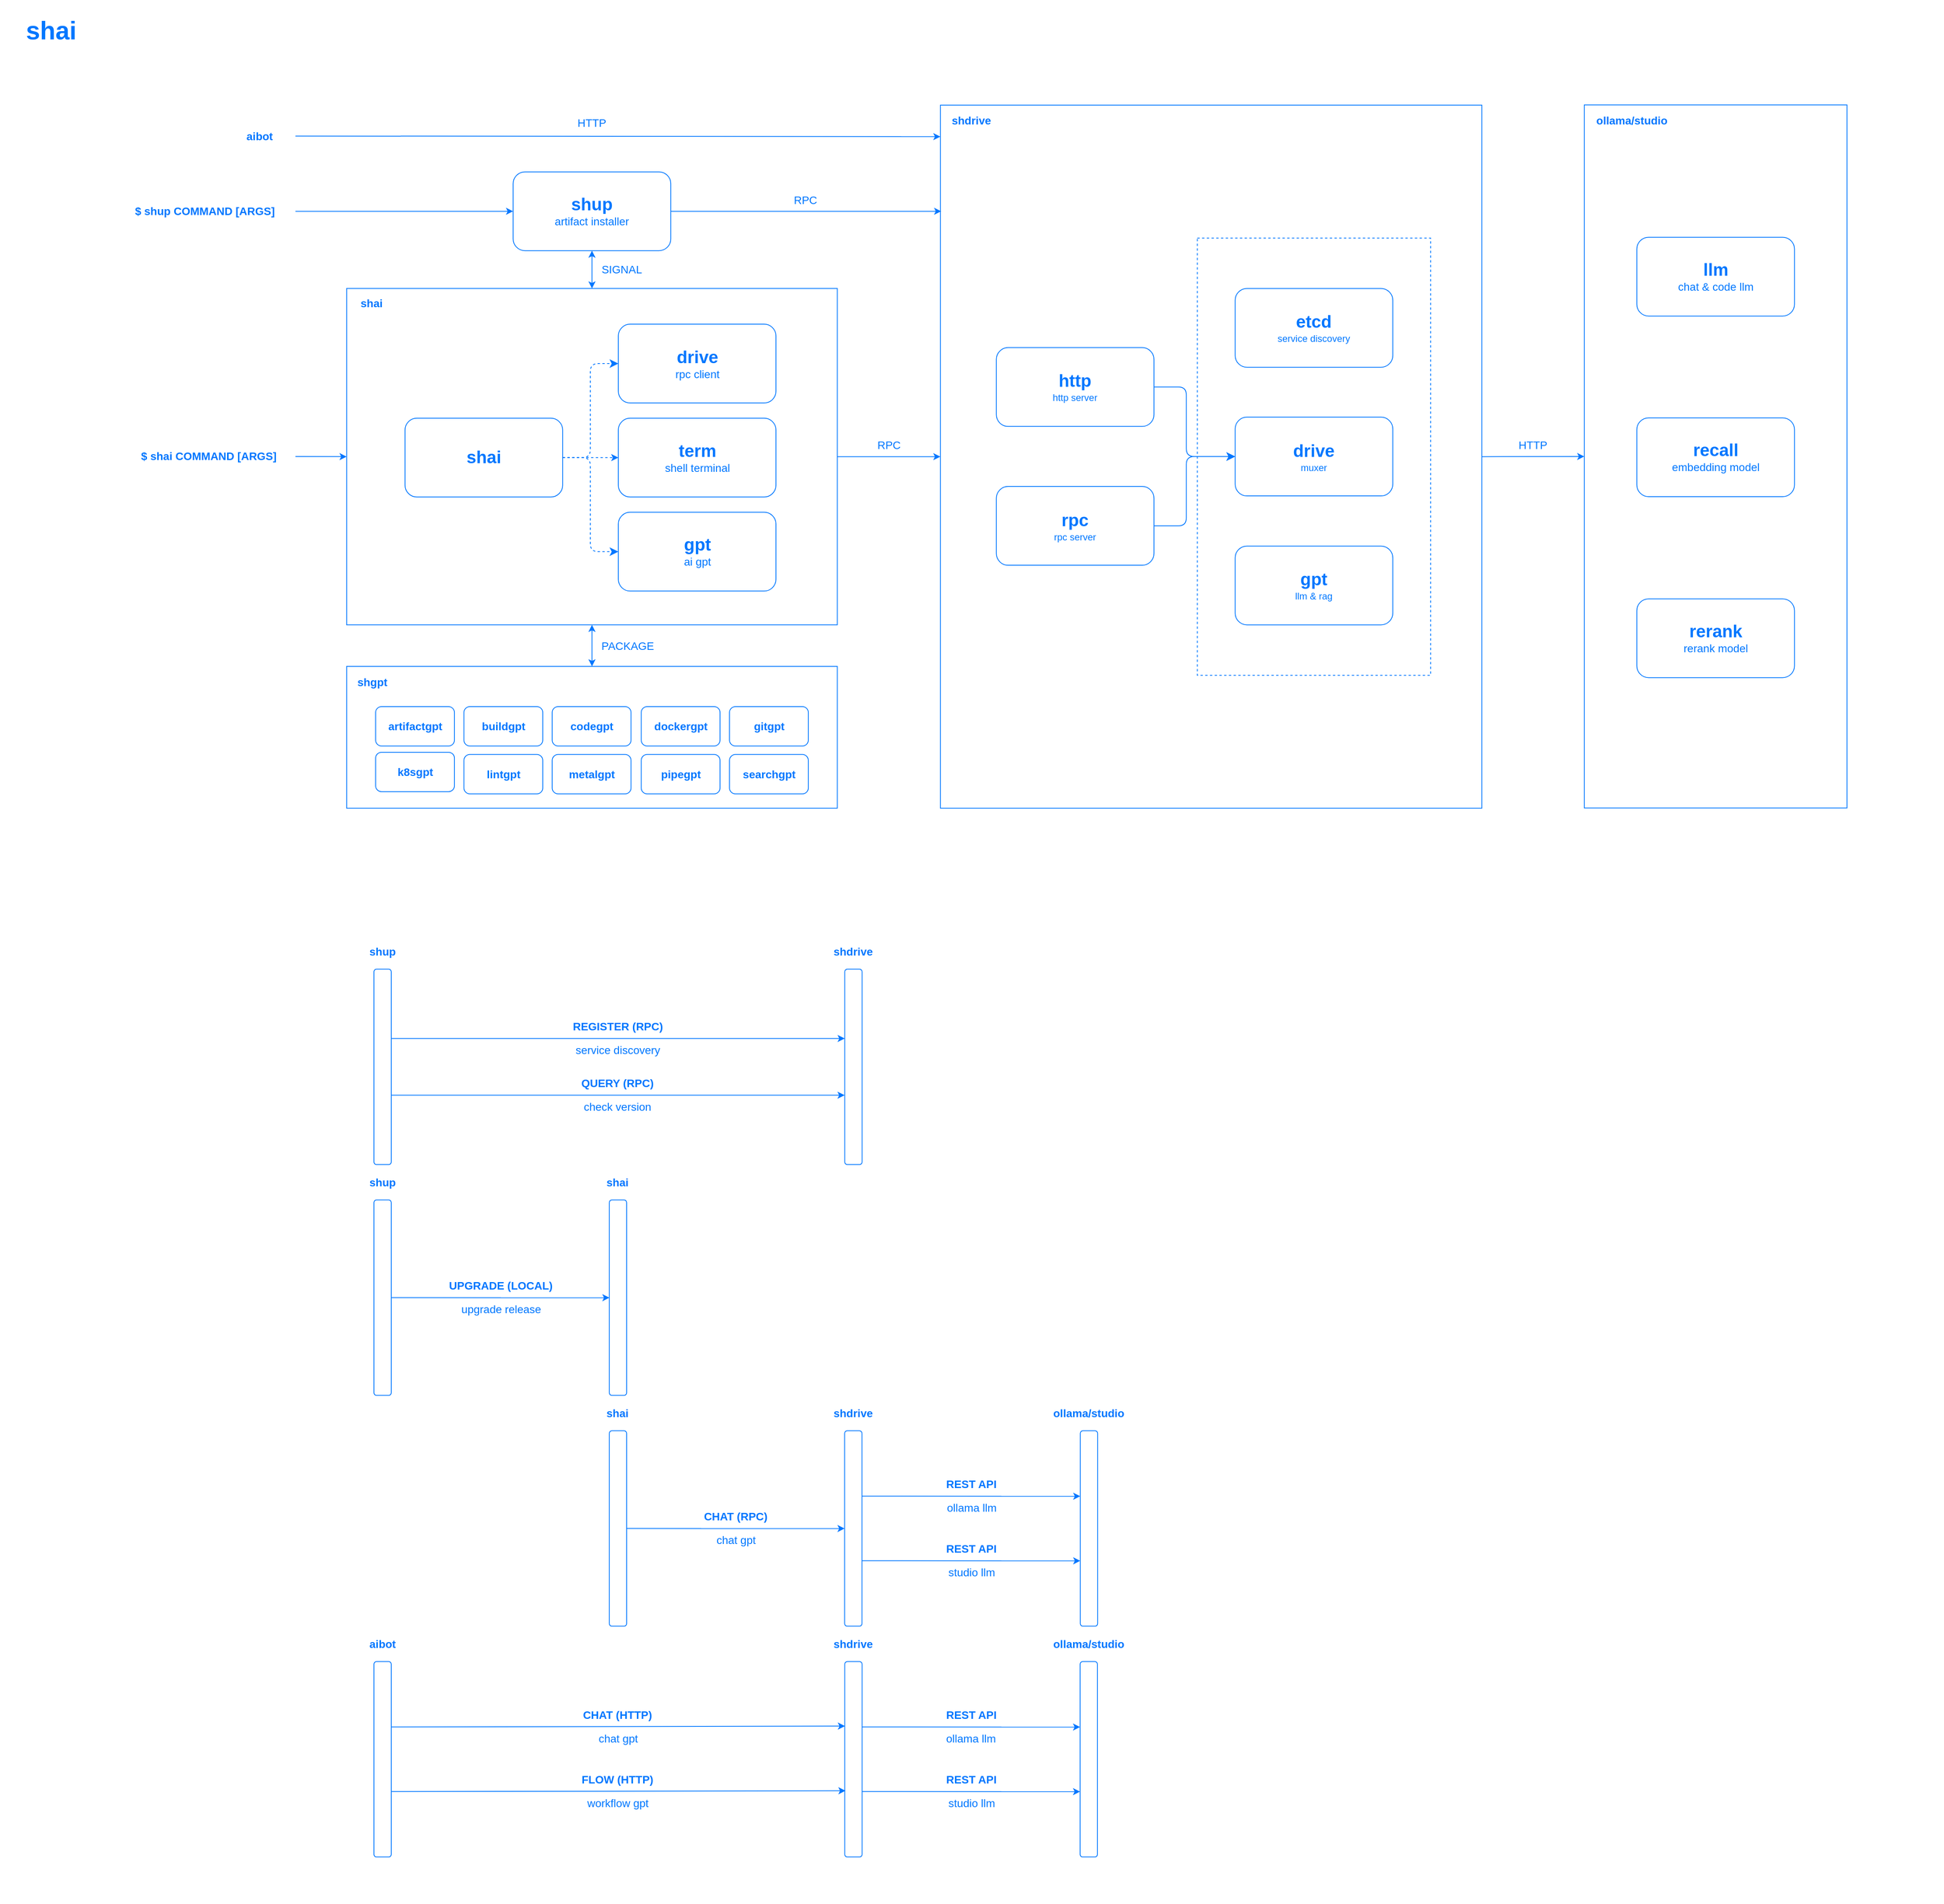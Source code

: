 <mxfile scale="2" border="0">
    <diagram id="lRwunp---gVruRk167lT" name="Page-1">
        <mxGraphModel dx="3552" dy="2602" grid="0" gridSize="10" guides="1" tooltips="1" connect="1" arrows="1" fold="1" page="1" pageScale="1" pageWidth="850" pageHeight="1100" math="0" shadow="0">
            <root>
                <mxCell id="0"/>
                <mxCell id="1" parent="0"/>
                <mxCell id="4" value="" style="rounded=0;whiteSpace=wrap;html=1;strokeColor=none;fillColor=#FFFFFF;" parent="1" vertex="1">
                    <mxGeometry x="-150.81" y="265.06" width="2465" height="2415.5" as="geometry"/>
                </mxCell>
                <mxCell id="15" value="&lt;font color=&quot;#0077ff&quot; style=&quot;&quot;&gt;&lt;br&gt;&lt;/font&gt;" style="rounded=0;whiteSpace=wrap;html=1;strokeColor=#0077FF;fillColor=none;shadow=0;" parent="1" vertex="1">
                    <mxGeometry x="1042.2" y="398.44" width="686.94" height="892.5" as="geometry"/>
                </mxCell>
                <mxCell id="82" value="" style="rounded=0;whiteSpace=wrap;html=1;fillColor=none;dashed=1;strokeColor=#0077FF;" parent="1" vertex="1">
                    <mxGeometry x="1368.14" y="567.19" width="296" height="555" as="geometry"/>
                </mxCell>
                <mxCell id="24" value="&lt;font color=&quot;#0077ff&quot; style=&quot;&quot;&gt;&lt;br&gt;&lt;/font&gt;" style="rounded=0;whiteSpace=wrap;html=1;strokeColor=#0077FF;fillColor=none;shadow=0;" parent="1" vertex="1">
                    <mxGeometry x="288.83" y="1110.94" width="622.5" height="180" as="geometry"/>
                </mxCell>
                <mxCell id="14" value="" style="rounded=0;whiteSpace=wrap;html=1;strokeColor=#0077FF;fontSize=14;fontColor=#0077FF;fillColor=none;" parent="1" vertex="1">
                    <mxGeometry x="288.83" y="631.19" width="622.5" height="427" as="geometry"/>
                </mxCell>
                <mxCell id="2" value="&lt;font color=&quot;#0077ff&quot; style=&quot;&quot;&gt;&lt;span style=&quot;font-weight: bold; font-size: 22px;&quot;&gt;shai&lt;/span&gt;&lt;br&gt;&lt;/font&gt;" style="rounded=1;whiteSpace=wrap;html=1;strokeColor=#0077FF;fillColor=none;shadow=0;" parent="1" vertex="1">
                    <mxGeometry x="362.9" y="795.93" width="200" height="100" as="geometry"/>
                </mxCell>
                <mxCell id="3" value="$&amp;nbsp;shai COMMAND [ARGS]" style="text;html=1;strokeColor=none;fillColor=none;align=center;verticalAlign=middle;whiteSpace=wrap;rounded=0;fontStyle=1;dashed=1;fontColor=#0077FF;fontSize=14;" parent="1" vertex="1">
                    <mxGeometry x="3.83" y="821.94" width="220" height="45" as="geometry"/>
                </mxCell>
                <mxCell id="5" value="$&amp;nbsp;shup COMMAND [ARGS]" style="text;html=1;strokeColor=none;fillColor=none;align=center;verticalAlign=middle;whiteSpace=wrap;rounded=0;fontStyle=1;dashed=1;fontColor=#0077FF;fontSize=14;" parent="1" vertex="1">
                    <mxGeometry x="-6.17" y="510.69" width="230" height="45" as="geometry"/>
                </mxCell>
                <mxCell id="6" value="" style="endArrow=classic;html=1;fontSize=14;fontColor=#0077FF;entryX=0;entryY=0.5;entryDx=0;entryDy=0;exitX=1;exitY=0.5;exitDx=0;exitDy=0;strokeColor=#0077FF;" parent="1" target="14" edge="1">
                    <mxGeometry width="50" height="50" relative="1" as="geometry">
                        <mxPoint x="223.83" y="844.44" as="sourcePoint"/>
                        <mxPoint x="673.83" y="763.44" as="targetPoint"/>
                    </mxGeometry>
                </mxCell>
                <mxCell id="7" value="&lt;font color=&quot;#0077ff&quot; style=&quot;&quot;&gt;&lt;span style=&quot;font-weight: bold; font-size: 22px;&quot;&gt;shup&lt;/span&gt;&lt;br&gt;&lt;font style=&quot;font-size: 14px;&quot;&gt;artifact installer&lt;/font&gt;&lt;br&gt;&lt;/font&gt;" style="rounded=1;whiteSpace=wrap;html=1;strokeColor=#0077FF;fillColor=none;shadow=0;" parent="1" vertex="1">
                    <mxGeometry x="500.08" y="483.19" width="200" height="100" as="geometry"/>
                </mxCell>
                <mxCell id="9" value="&lt;span style=&quot;border-color: var(--border-color); color: rgb(0, 119, 255); font-weight: bold; font-size: 22px;&quot;&gt;drive&lt;/span&gt;&lt;br style=&quot;border-color: var(--border-color); color: rgb(0, 119, 255);&quot;&gt;&lt;font color=&quot;#0077ff&quot; style=&quot;&quot;&gt;&lt;span style=&quot;font-size: 14px;&quot;&gt;rpc client&lt;/span&gt;&lt;br&gt;&lt;/font&gt;" style="rounded=1;whiteSpace=wrap;html=1;strokeColor=#0077FF;fillColor=none;shadow=0;" parent="1" vertex="1">
                    <mxGeometry x="633.53" y="676.56" width="200" height="100" as="geometry"/>
                </mxCell>
                <mxCell id="12" value="" style="endArrow=classic;html=1;fontSize=14;fontColor=#0077FF;entryX=0;entryY=0.5;entryDx=0;entryDy=0;exitX=1;exitY=0.5;exitDx=0;exitDy=0;strokeColor=#0077FF;" parent="1" target="7" edge="1">
                    <mxGeometry width="50" height="50" relative="1" as="geometry">
                        <mxPoint x="223.83" y="533.19" as="sourcePoint"/>
                        <mxPoint x="333.83" y="360.69" as="targetPoint"/>
                    </mxGeometry>
                </mxCell>
                <mxCell id="23" value="" style="endArrow=classic;html=1;fontSize=14;fontColor=#0077FF;exitX=1;exitY=0.5;exitDx=0;exitDy=0;strokeColor=#0077FF;entryX=0;entryY=0.5;entryDx=0;entryDy=0;" parent="1" source="15" target="65" edge="1">
                    <mxGeometry width="50" height="50" relative="1" as="geometry">
                        <mxPoint x="1296.58" y="884.44" as="sourcePoint"/>
                        <mxPoint x="1401.33" y="878.44" as="targetPoint"/>
                    </mxGeometry>
                </mxCell>
                <mxCell id="25" value="&lt;font color=&quot;#0077ff&quot; style=&quot;&quot;&gt;&lt;b style=&quot;&quot;&gt;&lt;font style=&quot;font-size: 14px;&quot;&gt;artifactgpt&lt;/font&gt;&lt;/b&gt;&lt;br&gt;&lt;/font&gt;" style="rounded=1;whiteSpace=wrap;html=1;strokeColor=#0077FF;fillColor=none;shadow=0;" parent="1" vertex="1">
                    <mxGeometry x="325.58" y="1162" width="100" height="50" as="geometry"/>
                </mxCell>
                <mxCell id="26" value="&lt;font color=&quot;#0077ff&quot; style=&quot;&quot;&gt;&lt;b style=&quot;&quot;&gt;&lt;font style=&quot;font-size: 14px;&quot;&gt;buildgpt&lt;/font&gt;&lt;/b&gt;&lt;br&gt;&lt;/font&gt;" style="rounded=1;whiteSpace=wrap;html=1;strokeColor=#0077FF;fillColor=none;shadow=0;" parent="1" vertex="1">
                    <mxGeometry x="437.64" y="1162" width="100" height="50" as="geometry"/>
                </mxCell>
                <mxCell id="27" value="&lt;font color=&quot;#0077ff&quot; style=&quot;&quot;&gt;&lt;b style=&quot;&quot;&gt;&lt;font style=&quot;font-size: 14px;&quot;&gt;codegpt&lt;/font&gt;&lt;/b&gt;&lt;br&gt;&lt;/font&gt;" style="rounded=1;whiteSpace=wrap;html=1;strokeColor=#0077FF;fillColor=none;shadow=0;" parent="1" vertex="1">
                    <mxGeometry x="549.63" y="1162" width="100" height="50" as="geometry"/>
                </mxCell>
                <mxCell id="28" value="&lt;font color=&quot;#0077ff&quot; style=&quot;&quot;&gt;&lt;b style=&quot;&quot;&gt;&lt;font style=&quot;font-size: 14px;&quot;&gt;k8sgpt&lt;/font&gt;&lt;/b&gt;&lt;br&gt;&lt;/font&gt;" style="rounded=1;whiteSpace=wrap;html=1;strokeColor=#0077FF;fillColor=none;shadow=0;" parent="1" vertex="1">
                    <mxGeometry x="325.58" y="1219.94" width="100" height="50" as="geometry"/>
                </mxCell>
                <mxCell id="29" value="&lt;font color=&quot;#0077ff&quot; style=&quot;&quot;&gt;&lt;b style=&quot;&quot;&gt;&lt;font style=&quot;font-size: 14px;&quot;&gt;metalgpt&lt;/font&gt;&lt;/b&gt;&lt;br&gt;&lt;/font&gt;" style="rounded=1;whiteSpace=wrap;html=1;strokeColor=#0077FF;fillColor=none;shadow=0;" parent="1" vertex="1">
                    <mxGeometry x="549.63" y="1222.78" width="100" height="50" as="geometry"/>
                </mxCell>
                <mxCell id="30" value="&lt;font color=&quot;#0077ff&quot; style=&quot;&quot;&gt;&lt;b style=&quot;&quot;&gt;&lt;font style=&quot;font-size: 14px;&quot;&gt;pipegpt&lt;/font&gt;&lt;/b&gt;&lt;br&gt;&lt;/font&gt;" style="rounded=1;whiteSpace=wrap;html=1;strokeColor=#0077FF;fillColor=none;shadow=0;" parent="1" vertex="1">
                    <mxGeometry x="662.58" y="1222.78" width="100" height="50" as="geometry"/>
                </mxCell>
                <mxCell id="33" value="shgpt" style="text;strokeColor=none;fillColor=none;html=1;fontSize=14;fontStyle=1;verticalAlign=middle;align=center;rounded=0;shadow=0;fontColor=#0077FF;" parent="1" vertex="1">
                    <mxGeometry x="288.83" y="1110.94" width="65" height="40" as="geometry"/>
                </mxCell>
                <mxCell id="34" value="shai" style="text;strokeColor=none;fillColor=none;html=1;fontSize=14;fontStyle=1;verticalAlign=middle;align=center;rounded=0;shadow=0;fontColor=#0077FF;" parent="1" vertex="1">
                    <mxGeometry x="288.83" y="629.94" width="62.5" height="40" as="geometry"/>
                </mxCell>
                <mxCell id="35" value="shdrive" style="text;strokeColor=none;fillColor=none;html=1;fontSize=14;fontStyle=1;verticalAlign=middle;align=center;rounded=0;shadow=0;fontColor=#0077FF;" parent="1" vertex="1">
                    <mxGeometry x="1042.2" y="398.44" width="77.5" height="40" as="geometry"/>
                </mxCell>
                <mxCell id="37" value="&lt;font color=&quot;#0077ff&quot; style=&quot;&quot;&gt;&lt;span style=&quot;font-weight: bold; font-size: 22px;&quot;&gt;gpt&lt;/span&gt;&lt;br&gt;&lt;font style=&quot;font-size: 14px;&quot;&gt;ai gpt&lt;/font&gt;&lt;br&gt;&lt;/font&gt;" style="rounded=1;whiteSpace=wrap;html=1;strokeColor=#0077FF;fillColor=none;shadow=0;" parent="1" vertex="1">
                    <mxGeometry x="633.53" y="915.31" width="200" height="100" as="geometry"/>
                </mxCell>
                <mxCell id="38" value="" style="edgeStyle=elbowEdgeStyle;elbow=horizontal;endArrow=classic;html=1;rounded=1;endSize=8;startSize=8;dashed=1;strokeColor=#0077FF;exitX=1;exitY=0.5;exitDx=0;exitDy=0;entryX=0;entryY=0.5;entryDx=0;entryDy=0;" parent="1" source="2" target="9" edge="1">
                    <mxGeometry width="50" height="50" relative="1" as="geometry">
                        <mxPoint x="924.15" y="1020.93" as="sourcePoint"/>
                        <mxPoint x="974.15" y="970.93" as="targetPoint"/>
                    </mxGeometry>
                </mxCell>
                <mxCell id="39" value="" style="edgeStyle=elbowEdgeStyle;elbow=horizontal;endArrow=classic;html=1;rounded=1;endSize=8;startSize=8;dashed=1;strokeColor=#0077FF;exitX=1;exitY=0.5;exitDx=0;exitDy=0;entryX=0;entryY=0.5;entryDx=0;entryDy=0;" parent="1" source="2" target="37" edge="1">
                    <mxGeometry width="50" height="50" relative="1" as="geometry">
                        <mxPoint x="572.9" y="844.68" as="sourcePoint"/>
                        <mxPoint x="632.9" y="769.68" as="targetPoint"/>
                    </mxGeometry>
                </mxCell>
                <mxCell id="41" value="" style="endArrow=classic;startArrow=classic;html=1;rounded=1;strokeColor=#0077FF;entryX=0.5;entryY=0;entryDx=0;entryDy=0;exitX=0.5;exitY=1;exitDx=0;exitDy=0;" parent="1" source="7" target="14" edge="1">
                    <mxGeometry width="50" height="50" relative="1" as="geometry">
                        <mxPoint x="801.33" y="940.94" as="sourcePoint"/>
                        <mxPoint x="851.33" y="890.94" as="targetPoint"/>
                    </mxGeometry>
                </mxCell>
                <mxCell id="42" value="" style="endArrow=classic;startArrow=classic;html=1;rounded=1;strokeColor=#0077FF;entryX=0.5;entryY=0;entryDx=0;entryDy=0;exitX=0.5;exitY=1;exitDx=0;exitDy=0;" parent="1" source="14" target="24" edge="1">
                    <mxGeometry width="50" height="50" relative="1" as="geometry">
                        <mxPoint x="610.08" y="585.94" as="sourcePoint"/>
                        <mxPoint x="610.08" y="665.94" as="targetPoint"/>
                    </mxGeometry>
                </mxCell>
                <mxCell id="43" value="shai" style="text;html=1;strokeColor=none;fillColor=none;align=center;verticalAlign=middle;whiteSpace=wrap;rounded=0;fontSize=32;fontStyle=1;fontColor=#0077FF;" parent="1" vertex="1">
                    <mxGeometry x="-150.81" y="265.06" width="130" height="77.5" as="geometry"/>
                </mxCell>
                <mxCell id="44" value="&lt;span style=&quot;border-color: var(--border-color); color: rgb(0, 119, 255); font-weight: bold; font-size: 22px;&quot;&gt;term&lt;/span&gt;&lt;br style=&quot;border-color: var(--border-color); color: rgb(0, 119, 255);&quot;&gt;&lt;font style=&quot;border-color: var(--border-color); color: rgb(0, 119, 255); font-size: 14px;&quot;&gt;shell terminal&lt;/font&gt;&lt;font color=&quot;#0077ff&quot; style=&quot;&quot;&gt;&lt;br&gt;&lt;/font&gt;" style="rounded=1;whiteSpace=wrap;html=1;strokeColor=#0077FF;fillColor=none;shadow=0;" parent="1" vertex="1">
                    <mxGeometry x="633.53" y="795.93" width="200" height="100" as="geometry"/>
                </mxCell>
                <mxCell id="45" value="" style="endArrow=classic;html=1;fontSize=14;fontColor=#0077FF;entryX=0;entryY=0.5;entryDx=0;entryDy=0;exitX=1;exitY=0.5;exitDx=0;exitDy=0;strokeColor=#0077FF;dashed=1;" parent="1" source="2" target="44" edge="1">
                    <mxGeometry width="50" height="50" relative="1" as="geometry">
                        <mxPoint x="226.65" y="855.93" as="sourcePoint"/>
                        <mxPoint x="291.65" y="855.93" as="targetPoint"/>
                    </mxGeometry>
                </mxCell>
                <mxCell id="46" value="&lt;span style=&quot;color: rgb(0, 119, 255); font-size: 14px;&quot;&gt;SIGNAL&lt;/span&gt;" style="text;html=1;strokeColor=none;fillColor=none;align=center;verticalAlign=middle;whiteSpace=wrap;rounded=0;" parent="1" vertex="1">
                    <mxGeometry x="600.58" y="592.19" width="74" height="30" as="geometry"/>
                </mxCell>
                <mxCell id="49" value="&lt;span style=&quot;color: rgb(0, 119, 255); font-size: 14px;&quot;&gt;PACKAGE&lt;/span&gt;" style="text;html=1;strokeColor=none;fillColor=none;align=center;verticalAlign=middle;whiteSpace=wrap;rounded=0;" parent="1" vertex="1">
                    <mxGeometry x="600.58" y="1069.94" width="89" height="30" as="geometry"/>
                </mxCell>
                <mxCell id="50" value="&lt;span style=&quot;color: rgb(0, 119, 255); font-size: 14px;&quot;&gt;HTTP&lt;/span&gt;" style="text;html=1;strokeColor=none;fillColor=none;align=center;verticalAlign=middle;whiteSpace=wrap;rounded=0;" parent="1" vertex="1">
                    <mxGeometry x="1756.61" y="815.19" width="74" height="30" as="geometry"/>
                </mxCell>
                <mxCell id="48" value="&lt;span style=&quot;color: rgb(0, 119, 255); font-size: 14px;&quot;&gt;RPC&lt;/span&gt;" style="text;html=1;strokeColor=none;fillColor=none;align=center;verticalAlign=middle;whiteSpace=wrap;rounded=0;" parent="1" vertex="1">
                    <mxGeometry x="940.2" y="815.19" width="74" height="30" as="geometry"/>
                </mxCell>
                <mxCell id="62" value="&lt;span style=&quot;border-color: var(--border-color); color: rgb(0, 119, 255); font-weight: bold; font-size: 22px;&quot;&gt;etcd&lt;br&gt;&lt;/span&gt;&lt;font color=&quot;#0077ff&quot; style=&quot;&quot;&gt;service discovery&lt;br&gt;&lt;/font&gt;" style="rounded=1;whiteSpace=wrap;html=1;strokeColor=#0077FF;fillColor=none;shadow=0;" parent="1" vertex="1">
                    <mxGeometry x="1416.14" y="631.19" width="200" height="100" as="geometry"/>
                </mxCell>
                <mxCell id="63" value="&lt;span style=&quot;border-color: var(--border-color); color: rgb(0, 119, 255); font-weight: bold; font-size: 22px;&quot;&gt;gpt&lt;br&gt;&lt;/span&gt;&lt;font color=&quot;#0077ff&quot; style=&quot;&quot;&gt;llm &amp;amp; rag&lt;br&gt;&lt;/font&gt;" style="rounded=1;whiteSpace=wrap;html=1;strokeColor=#0077FF;fillColor=none;shadow=0;" parent="1" vertex="1">
                    <mxGeometry x="1416.14" y="958.19" width="200" height="100" as="geometry"/>
                </mxCell>
                <mxCell id="64" value="&lt;span style=&quot;border-color: var(--border-color); color: rgb(0, 119, 255); font-weight: bold; font-size: 22px;&quot;&gt;drive&lt;br&gt;&lt;/span&gt;&lt;font color=&quot;#0077ff&quot; style=&quot;&quot;&gt;muxer&lt;br&gt;&lt;/font&gt;" style="rounded=1;whiteSpace=wrap;html=1;strokeColor=#0077FF;fillColor=none;shadow=0;" parent="1" vertex="1">
                    <mxGeometry x="1416.14" y="794.56" width="200" height="100" as="geometry"/>
                </mxCell>
                <mxCell id="65" value="&lt;font color=&quot;#0077ff&quot; style=&quot;&quot;&gt;&lt;br&gt;&lt;/font&gt;" style="rounded=0;whiteSpace=wrap;html=1;strokeColor=#0077FF;fillColor=none;shadow=0;" parent="1" vertex="1">
                    <mxGeometry x="1859.14" y="398.19" width="333.25" height="892.5" as="geometry"/>
                </mxCell>
                <mxCell id="66" value="ollama/studio" style="text;strokeColor=none;fillColor=none;html=1;fontSize=14;fontStyle=1;verticalAlign=middle;align=center;rounded=0;shadow=0;fontColor=#0077FF;" parent="1" vertex="1">
                    <mxGeometry x="1859.14" y="398.19" width="118.86" height="40" as="geometry"/>
                </mxCell>
                <mxCell id="67" value="&lt;span style=&quot;border-color: var(--border-color); color: rgb(0, 119, 255); font-weight: bold; font-size: 22px;&quot;&gt;llm&lt;/span&gt;&lt;br style=&quot;border-color: var(--border-color); color: rgb(0, 119, 255);&quot;&gt;&lt;font style=&quot;border-color: var(--border-color); color: rgb(0, 119, 255); font-size: 14px;&quot;&gt;chat &amp;amp; code llm&lt;/font&gt;&lt;font color=&quot;#0077ff&quot; style=&quot;&quot;&gt;&lt;br&gt;&lt;/font&gt;" style="rounded=1;whiteSpace=wrap;html=1;strokeColor=#0077FF;fillColor=none;shadow=0;" parent="1" vertex="1">
                    <mxGeometry x="1925.77" y="566.19" width="200" height="100" as="geometry"/>
                </mxCell>
                <mxCell id="68" value="&lt;span style=&quot;border-color: var(--border-color); color: rgb(0, 119, 255); font-weight: bold; font-size: 22px;&quot;&gt;recall&lt;/span&gt;&lt;br style=&quot;border-color: var(--border-color); color: rgb(0, 119, 255);&quot;&gt;&lt;font style=&quot;border-color: var(--border-color); color: rgb(0, 119, 255); font-size: 14px;&quot;&gt;embedding model&lt;/font&gt;&lt;font color=&quot;#0077ff&quot; style=&quot;&quot;&gt;&lt;br&gt;&lt;/font&gt;" style="rounded=1;whiteSpace=wrap;html=1;strokeColor=#0077FF;fillColor=none;shadow=0;" parent="1" vertex="1">
                    <mxGeometry x="1925.77" y="795.44" width="200" height="100" as="geometry"/>
                </mxCell>
                <mxCell id="69" value="&lt;span style=&quot;border-color: var(--border-color); color: rgb(0, 119, 255); font-weight: bold; font-size: 22px;&quot;&gt;rerank&lt;/span&gt;&lt;br style=&quot;border-color: var(--border-color); color: rgb(0, 119, 255);&quot;&gt;&lt;font style=&quot;border-color: var(--border-color); color: rgb(0, 119, 255); font-size: 14px;&quot;&gt;rerank model&lt;/font&gt;&lt;font color=&quot;#0077ff&quot; style=&quot;&quot;&gt;&lt;br&gt;&lt;/font&gt;" style="rounded=1;whiteSpace=wrap;html=1;strokeColor=#0077FF;fillColor=none;shadow=0;" parent="1" vertex="1">
                    <mxGeometry x="1925.77" y="1025.19" width="200" height="100" as="geometry"/>
                </mxCell>
                <mxCell id="70" value="" style="endArrow=classic;html=1;fontSize=14;fontColor=#0077FF;exitX=1;exitY=0.5;exitDx=0;exitDy=0;strokeColor=#0077FF;" parent="1" source="7" edge="1">
                    <mxGeometry width="50" height="50" relative="1" as="geometry">
                        <mxPoint x="700.08" y="495.44" as="sourcePoint"/>
                        <mxPoint x="1043.2" y="533.19" as="targetPoint"/>
                    </mxGeometry>
                </mxCell>
                <mxCell id="71" value="" style="endArrow=classic;html=1;fontSize=14;fontColor=#0077FF;strokeColor=#0077FF;exitX=1;exitY=0.5;exitDx=0;exitDy=0;entryX=0;entryY=0.5;entryDx=0;entryDy=0;" parent="1" source="14" target="15" edge="1">
                    <mxGeometry width="50" height="50" relative="1" as="geometry">
                        <mxPoint x="911.2" y="882.19" as="sourcePoint"/>
                        <mxPoint x="1096.33" y="882.2" as="targetPoint"/>
                    </mxGeometry>
                </mxCell>
                <mxCell id="72" value="&lt;span style=&quot;color: rgb(0, 119, 255); font-size: 14px;&quot;&gt;RPC&lt;/span&gt;" style="text;html=1;strokeColor=none;fillColor=none;align=center;verticalAlign=middle;whiteSpace=wrap;rounded=0;" parent="1" vertex="1">
                    <mxGeometry x="833.53" y="504.19" width="74" height="30" as="geometry"/>
                </mxCell>
                <mxCell id="73" value="" style="endArrow=classic;html=1;fontSize=14;fontColor=#0077FF;entryX=0;entryY=1;entryDx=0;entryDy=0;exitX=1;exitY=0.5;exitDx=0;exitDy=0;strokeColor=#0077FF;" parent="1" source="74" target="35" edge="1">
                    <mxGeometry width="50" height="50" relative="1" as="geometry">
                        <mxPoint x="449.2" y="437.53" as="sourcePoint"/>
                        <mxPoint x="725.45" y="437.53" as="targetPoint"/>
                    </mxGeometry>
                </mxCell>
                <mxCell id="74" value="aibot" style="text;html=1;strokeColor=none;fillColor=none;align=center;verticalAlign=middle;whiteSpace=wrap;rounded=0;fontStyle=1;dashed=1;fontColor=#0077FF;fontSize=14;" parent="1" vertex="1">
                    <mxGeometry x="132.61" y="415.19" width="91.22" height="45" as="geometry"/>
                </mxCell>
                <mxCell id="75" value="&lt;span style=&quot;color: rgb(0, 119, 255); font-size: 14px;&quot;&gt;HTTP&lt;/span&gt;" style="text;html=1;strokeColor=none;fillColor=none;align=center;verticalAlign=middle;whiteSpace=wrap;rounded=0;" parent="1" vertex="1">
                    <mxGeometry x="563.08" y="406.31" width="74" height="30" as="geometry"/>
                </mxCell>
                <mxCell id="80" value="&lt;font color=&quot;#0077ff&quot; style=&quot;&quot;&gt;&lt;span style=&quot;font-size: 22px;&quot;&gt;&lt;b&gt;http&lt;br&gt;&lt;/b&gt;&lt;/span&gt;http server&lt;br&gt;&lt;/font&gt;" style="rounded=1;whiteSpace=wrap;html=1;strokeColor=#0077FF;fillColor=none;shadow=0;" parent="1" vertex="1">
                    <mxGeometry x="1113.14" y="706.31" width="200" height="100" as="geometry"/>
                </mxCell>
                <mxCell id="81" value="&lt;font color=&quot;#0077ff&quot; style=&quot;&quot;&gt;&lt;span style=&quot;font-size: 22px;&quot;&gt;&lt;b&gt;rpc&lt;br&gt;&lt;/b&gt;&lt;/span&gt;rpc server&lt;br&gt;&lt;/font&gt;" style="rounded=1;whiteSpace=wrap;html=1;strokeColor=#0077FF;fillColor=none;shadow=0;" parent="1" vertex="1">
                    <mxGeometry x="1113.14" y="882.56" width="200" height="100" as="geometry"/>
                </mxCell>
                <mxCell id="84" value="" style="edgeStyle=elbowEdgeStyle;elbow=horizontal;endArrow=classic;html=1;rounded=1;endSize=8;startSize=8;exitX=1;exitY=0.5;exitDx=0;exitDy=0;entryX=0;entryY=0.5;entryDx=0;entryDy=0;strokeColor=#0077FF;" parent="1" source="80" target="64" edge="1">
                    <mxGeometry width="50" height="50" relative="1" as="geometry">
                        <mxPoint x="1339.14" y="941.31" as="sourcePoint"/>
                        <mxPoint x="1389.14" y="891.31" as="targetPoint"/>
                        <Array as="points">
                            <mxPoint x="1354.14" y="801.31"/>
                        </Array>
                    </mxGeometry>
                </mxCell>
                <mxCell id="85" value="" style="edgeStyle=elbowEdgeStyle;elbow=horizontal;endArrow=classic;html=1;rounded=1;endSize=8;startSize=8;exitX=1;exitY=0.5;exitDx=0;exitDy=0;entryX=0;entryY=0.5;entryDx=0;entryDy=0;strokeColor=#0077FF;" parent="1" source="81" target="64" edge="1">
                    <mxGeometry width="50" height="50" relative="1" as="geometry">
                        <mxPoint x="1323.14" y="766.31" as="sourcePoint"/>
                        <mxPoint x="1426.14" y="854.56" as="targetPoint"/>
                        <Array as="points">
                            <mxPoint x="1354.14" y="887.31"/>
                        </Array>
                    </mxGeometry>
                </mxCell>
                <mxCell id="86" value="&lt;font color=&quot;#0077ff&quot; style=&quot;&quot;&gt;&lt;b style=&quot;&quot;&gt;&lt;font style=&quot;font-size: 14px;&quot;&gt;dockergpt&lt;/font&gt;&lt;/b&gt;&lt;br&gt;&lt;/font&gt;" style="rounded=1;whiteSpace=wrap;html=1;strokeColor=#0077FF;fillColor=none;shadow=0;" parent="1" vertex="1">
                    <mxGeometry x="662.58" y="1162" width="100" height="50" as="geometry"/>
                </mxCell>
                <mxCell id="87" value="&lt;font color=&quot;#0077ff&quot; style=&quot;&quot;&gt;&lt;b style=&quot;&quot;&gt;&lt;font style=&quot;font-size: 14px;&quot;&gt;lintgpt&lt;/font&gt;&lt;/b&gt;&lt;br&gt;&lt;/font&gt;" style="rounded=1;whiteSpace=wrap;html=1;strokeColor=#0077FF;fillColor=none;shadow=0;" parent="1" vertex="1">
                    <mxGeometry x="437.64" y="1222.78" width="100" height="50" as="geometry"/>
                </mxCell>
                <mxCell id="88" value="&lt;font color=&quot;#0077ff&quot; style=&quot;&quot;&gt;&lt;br&gt;&lt;/font&gt;" style="rounded=1;whiteSpace=wrap;html=1;strokeColor=#0077FF;fillColor=none;shadow=0;" parent="1" vertex="1">
                    <mxGeometry x="323.44" y="1788.31" width="22" height="248" as="geometry"/>
                </mxCell>
                <mxCell id="89" value="&lt;font color=&quot;#0077ff&quot; style=&quot;&quot;&gt;&lt;br&gt;&lt;/font&gt;" style="rounded=1;whiteSpace=wrap;html=1;strokeColor=#0077FF;fillColor=none;shadow=0;" parent="1" vertex="1">
                    <mxGeometry x="622.05" y="1788.31" width="22" height="248" as="geometry"/>
                </mxCell>
                <mxCell id="90" value="" style="endArrow=classic;html=1;fontSize=14;fontColor=#0077FF;exitX=1;exitY=0.5;exitDx=0;exitDy=0;strokeColor=#0077FF;entryX=0;entryY=0.5;entryDx=0;entryDy=0;" parent="1" edge="1">
                    <mxGeometry width="50" height="50" relative="1" as="geometry">
                        <mxPoint x="345.2" y="1583.31" as="sourcePoint"/>
                        <mxPoint x="920.81" y="1583.31" as="targetPoint"/>
                    </mxGeometry>
                </mxCell>
                <mxCell id="91" value="&lt;span style=&quot;color: rgb(0, 119, 255); font-size: 14px;&quot;&gt;REGISTER (RPC)&lt;/span&gt;" style="text;html=1;strokeColor=none;fillColor=none;align=center;verticalAlign=middle;whiteSpace=wrap;rounded=0;fontStyle=1" parent="1" vertex="1">
                    <mxGeometry x="568.05" y="1553.31" width="130.01" height="30" as="geometry"/>
                </mxCell>
                <mxCell id="92" value="&lt;font color=&quot;#0077ff&quot;&gt;&lt;span style=&quot;font-size: 14px;&quot;&gt;service discovery&lt;/span&gt;&lt;/font&gt;" style="text;html=1;strokeColor=none;fillColor=none;align=center;verticalAlign=middle;whiteSpace=wrap;rounded=0;" parent="1" vertex="1">
                    <mxGeometry x="574.11" y="1583.31" width="117.89" height="30" as="geometry"/>
                </mxCell>
                <mxCell id="93" value="" style="endArrow=classic;html=1;fontSize=14;fontColor=#0077FF;exitX=1;exitY=0.5;exitDx=0;exitDy=0;strokeColor=#0077FF;entryX=0.011;entryY=0.121;entryDx=0;entryDy=0;entryPerimeter=0;" parent="1" edge="1">
                    <mxGeometry width="50" height="50" relative="1" as="geometry">
                        <mxPoint x="345.44" y="1912.31" as="sourcePoint"/>
                        <mxPoint x="622.292" y="1912.318" as="targetPoint"/>
                    </mxGeometry>
                </mxCell>
                <mxCell id="94" value="&lt;span style=&quot;color: rgb(0, 119, 255); font-size: 14px;&quot;&gt;UPGRADE (LOCAL)&lt;/span&gt;" style="text;html=1;strokeColor=none;fillColor=none;align=center;verticalAlign=middle;whiteSpace=wrap;rounded=0;fontStyle=1" parent="1" vertex="1">
                    <mxGeometry x="415.63" y="1882.31" width="137.37" height="30" as="geometry"/>
                </mxCell>
                <mxCell id="95" value="&lt;span style=&quot;color: rgb(0, 119, 255); font-size: 14px;&quot;&gt;upgrade release&lt;/span&gt;" style="text;html=1;strokeColor=none;fillColor=none;align=center;verticalAlign=middle;whiteSpace=wrap;rounded=0;" parent="1" vertex="1">
                    <mxGeometry x="431.56" y="1912.31" width="105.5" height="30" as="geometry"/>
                </mxCell>
                <mxCell id="96" value="&lt;font color=&quot;#0077ff&quot; style=&quot;&quot;&gt;&lt;br&gt;&lt;/font&gt;" style="rounded=1;whiteSpace=wrap;html=1;strokeColor=#0077FF;fillColor=none;shadow=0;" parent="1" vertex="1">
                    <mxGeometry x="622.05" y="2081.31" width="22" height="248" as="geometry"/>
                </mxCell>
                <mxCell id="97" value="&lt;font color=&quot;#0077ff&quot; style=&quot;&quot;&gt;&lt;br&gt;&lt;/font&gt;" style="rounded=1;whiteSpace=wrap;html=1;strokeColor=#0077FF;fillColor=none;shadow=0;" parent="1" vertex="1">
                    <mxGeometry x="920.66" y="2081.31" width="22" height="248" as="geometry"/>
                </mxCell>
                <mxCell id="98" value="" style="endArrow=classic;html=1;fontSize=14;fontColor=#0077FF;exitX=1;exitY=0.5;exitDx=0;exitDy=0;strokeColor=#0077FF;entryX=0.011;entryY=0.121;entryDx=0;entryDy=0;entryPerimeter=0;" parent="1" edge="1">
                    <mxGeometry width="50" height="50" relative="1" as="geometry">
                        <mxPoint x="643.81" y="2205.31" as="sourcePoint"/>
                        <mxPoint x="920.662" y="2205.318" as="targetPoint"/>
                    </mxGeometry>
                </mxCell>
                <mxCell id="99" value="&lt;span style=&quot;color: rgb(0, 119, 255); font-size: 14px;&quot;&gt;CHAT (RPC)&lt;/span&gt;" style="text;html=1;strokeColor=none;fillColor=none;align=center;verticalAlign=middle;whiteSpace=wrap;rounded=0;fontStyle=1" parent="1" vertex="1">
                    <mxGeometry x="731.06" y="2175.31" width="103.24" height="30" as="geometry"/>
                </mxCell>
                <mxCell id="100" value="&lt;span style=&quot;color: rgb(0, 119, 255); font-size: 14px;&quot;&gt;chat gpt&lt;/span&gt;" style="text;html=1;strokeColor=none;fillColor=none;align=center;verticalAlign=middle;whiteSpace=wrap;rounded=0;" parent="1" vertex="1">
                    <mxGeometry x="726.61" y="2205.31" width="112.13" height="30" as="geometry"/>
                </mxCell>
                <mxCell id="101" value="&lt;font color=&quot;#0077ff&quot; style=&quot;&quot;&gt;&lt;br&gt;&lt;/font&gt;" style="rounded=1;whiteSpace=wrap;html=1;strokeColor=#0077FF;fillColor=none;shadow=0;" parent="1" vertex="1">
                    <mxGeometry x="920.81" y="2374.31" width="22" height="248" as="geometry"/>
                </mxCell>
                <mxCell id="102" value="&lt;font color=&quot;#0077ff&quot; style=&quot;&quot;&gt;&lt;br&gt;&lt;/font&gt;" style="rounded=1;whiteSpace=wrap;html=1;strokeColor=#0077FF;fillColor=none;shadow=0;" parent="1" vertex="1">
                    <mxGeometry x="1219.42" y="2374.31" width="22" height="248" as="geometry"/>
                </mxCell>
                <mxCell id="103" value="ollama/studio" style="text;html=1;strokeColor=none;fillColor=none;align=center;verticalAlign=middle;whiteSpace=wrap;rounded=0;fontStyle=1;dashed=1;fontColor=#0077FF;fontSize=14;" parent="1" vertex="1">
                    <mxGeometry x="1180.11" y="2329.31" width="100.63" height="45" as="geometry"/>
                </mxCell>
                <mxCell id="104" value="" style="endArrow=classic;html=1;fontSize=14;fontColor=#0077FF;exitX=1;exitY=0.5;exitDx=0;exitDy=0;strokeColor=#0077FF;entryX=0.011;entryY=0.121;entryDx=0;entryDy=0;entryPerimeter=0;" parent="1" edge="1">
                    <mxGeometry width="50" height="50" relative="1" as="geometry">
                        <mxPoint x="942.57" y="2457.31" as="sourcePoint"/>
                        <mxPoint x="1219.422" y="2457.318" as="targetPoint"/>
                    </mxGeometry>
                </mxCell>
                <mxCell id="105" value="&lt;span style=&quot;color: rgb(0, 119, 255); font-size: 14px;&quot;&gt;REST API&lt;/span&gt;" style="text;html=1;strokeColor=none;fillColor=none;align=center;verticalAlign=middle;whiteSpace=wrap;rounded=0;fontStyle=1" parent="1" vertex="1">
                    <mxGeometry x="1029.82" y="2427.31" width="103.24" height="30" as="geometry"/>
                </mxCell>
                <mxCell id="106" value="&lt;span style=&quot;color: rgb(0, 119, 255); font-size: 14px;&quot;&gt;ollama llm&lt;/span&gt;" style="text;html=1;strokeColor=none;fillColor=none;align=center;verticalAlign=middle;whiteSpace=wrap;rounded=0;" parent="1" vertex="1">
                    <mxGeometry x="1025.37" y="2457.31" width="112.13" height="30" as="geometry"/>
                </mxCell>
                <mxCell id="107" value="" style="endArrow=classic;html=1;fontSize=14;fontColor=#0077FF;exitX=1;exitY=0.5;exitDx=0;exitDy=0;strokeColor=#0077FF;entryX=0.011;entryY=0.121;entryDx=0;entryDy=0;entryPerimeter=0;" parent="1" edge="1">
                    <mxGeometry width="50" height="50" relative="1" as="geometry">
                        <mxPoint x="942.57" y="2539.31" as="sourcePoint"/>
                        <mxPoint x="1219.422" y="2539.318" as="targetPoint"/>
                    </mxGeometry>
                </mxCell>
                <mxCell id="108" value="&lt;span style=&quot;color: rgb(0, 119, 255); font-size: 14px;&quot;&gt;REST API&lt;/span&gt;" style="text;html=1;strokeColor=none;fillColor=none;align=center;verticalAlign=middle;whiteSpace=wrap;rounded=0;fontStyle=1" parent="1" vertex="1">
                    <mxGeometry x="1012.76" y="2509.31" width="137.37" height="30" as="geometry"/>
                </mxCell>
                <mxCell id="109" value="&lt;span style=&quot;color: rgb(0, 119, 255); font-size: 14px;&quot;&gt;studio llm&lt;/span&gt;" style="text;html=1;strokeColor=none;fillColor=none;align=center;verticalAlign=middle;whiteSpace=wrap;rounded=0;" parent="1" vertex="1">
                    <mxGeometry x="1028.69" y="2539.31" width="105.5" height="30" as="geometry"/>
                </mxCell>
                <mxCell id="110" value="&lt;font color=&quot;#0077ff&quot; style=&quot;&quot;&gt;&lt;br&gt;&lt;/font&gt;" style="rounded=1;whiteSpace=wrap;html=1;strokeColor=#0077FF;fillColor=none;shadow=0;" parent="1" vertex="1">
                    <mxGeometry x="323.44" y="2374.31" width="22" height="248" as="geometry"/>
                </mxCell>
                <mxCell id="111" value="aibot" style="text;html=1;strokeColor=none;fillColor=none;align=center;verticalAlign=middle;whiteSpace=wrap;rounded=0;fontStyle=1;dashed=1;fontColor=#0077FF;fontSize=14;" parent="1" vertex="1">
                    <mxGeometry x="288.83" y="2329.31" width="91.22" height="45" as="geometry"/>
                </mxCell>
                <mxCell id="112" value="" style="endArrow=classic;html=1;fontSize=14;fontColor=#0077FF;exitX=1;exitY=0.5;exitDx=0;exitDy=0;strokeColor=#0077FF;entryX=0.013;entryY=0.33;entryDx=0;entryDy=0;entryPerimeter=0;" parent="1" target="101" edge="1">
                    <mxGeometry width="50" height="50" relative="1" as="geometry">
                        <mxPoint x="345.2" y="2457.31" as="sourcePoint"/>
                        <mxPoint x="622.052" y="2457.318" as="targetPoint"/>
                    </mxGeometry>
                </mxCell>
                <mxCell id="113" value="&lt;span style=&quot;color: rgb(0, 119, 255); font-size: 14px;&quot;&gt;CHAT (HTTP)&lt;/span&gt;" style="text;html=1;strokeColor=none;fillColor=none;align=center;verticalAlign=middle;whiteSpace=wrap;rounded=0;fontStyle=1" parent="1" vertex="1">
                    <mxGeometry x="581.43" y="2427.31" width="103.24" height="30" as="geometry"/>
                </mxCell>
                <mxCell id="114" value="&lt;span style=&quot;color: rgb(0, 119, 255); font-size: 14px;&quot;&gt;chat gpt&lt;/span&gt;" style="text;html=1;strokeColor=none;fillColor=none;align=center;verticalAlign=middle;whiteSpace=wrap;rounded=0;" parent="1" vertex="1">
                    <mxGeometry x="561.51" y="2457.31" width="143.08" height="30" as="geometry"/>
                </mxCell>
                <mxCell id="115" value="" style="endArrow=classic;html=1;fontSize=14;fontColor=#0077FF;exitX=1;exitY=0.5;exitDx=0;exitDy=0;strokeColor=#0077FF;entryX=0.044;entryY=0.661;entryDx=0;entryDy=0;entryPerimeter=0;" parent="1" target="101" edge="1">
                    <mxGeometry width="50" height="50" relative="1" as="geometry">
                        <mxPoint x="345.2" y="2539.31" as="sourcePoint"/>
                        <mxPoint x="915.44" y="2539.31" as="targetPoint"/>
                    </mxGeometry>
                </mxCell>
                <mxCell id="116" value="&lt;span style=&quot;color: rgb(0, 119, 255); font-size: 14px;&quot;&gt;FLOW (HTTP)&lt;/span&gt;" style="text;html=1;strokeColor=none;fillColor=none;align=center;verticalAlign=middle;whiteSpace=wrap;rounded=0;fontStyle=1" parent="1" vertex="1">
                    <mxGeometry x="553.35" y="2509.31" width="159.39" height="30" as="geometry"/>
                </mxCell>
                <mxCell id="117" value="&lt;span style=&quot;color: rgb(0, 119, 255); font-size: 14px;&quot;&gt;workflow gpt&lt;/span&gt;" style="text;html=1;strokeColor=none;fillColor=none;align=center;verticalAlign=middle;whiteSpace=wrap;rounded=0;" parent="1" vertex="1">
                    <mxGeometry x="560.82" y="2539.31" width="144.46" height="30" as="geometry"/>
                </mxCell>
                <mxCell id="118" value="&lt;font color=&quot;#0077ff&quot; style=&quot;&quot;&gt;&lt;br&gt;&lt;/font&gt;" style="rounded=1;whiteSpace=wrap;html=1;strokeColor=#0077FF;fillColor=none;shadow=0;" parent="1" vertex="1">
                    <mxGeometry x="920.81" y="1495.31" width="22" height="248" as="geometry"/>
                </mxCell>
                <mxCell id="119" value="shdrive" style="text;html=1;strokeColor=none;fillColor=none;align=center;verticalAlign=middle;whiteSpace=wrap;rounded=0;fontStyle=1;dashed=1;fontColor=#0077FF;fontSize=14;" parent="1" vertex="1">
                    <mxGeometry x="886.2" y="1450.31" width="91.22" height="45" as="geometry"/>
                </mxCell>
                <mxCell id="120" value="&lt;font color=&quot;#0077ff&quot; style=&quot;&quot;&gt;&lt;br&gt;&lt;/font&gt;" style="rounded=1;whiteSpace=wrap;html=1;strokeColor=#0077FF;fillColor=none;shadow=0;" parent="1" vertex="1">
                    <mxGeometry x="323.44" y="1495.31" width="22" height="248" as="geometry"/>
                </mxCell>
                <mxCell id="121" value="shup" style="text;html=1;strokeColor=none;fillColor=none;align=center;verticalAlign=middle;whiteSpace=wrap;rounded=0;fontStyle=1;dashed=1;fontColor=#0077FF;fontSize=14;" parent="1" vertex="1">
                    <mxGeometry x="288.83" y="1450.31" width="91.22" height="45" as="geometry"/>
                </mxCell>
                <mxCell id="122" value="shai" style="text;html=1;strokeColor=none;fillColor=none;align=center;verticalAlign=middle;whiteSpace=wrap;rounded=0;fontStyle=1;dashed=1;fontColor=#0077FF;fontSize=14;" parent="1" vertex="1">
                    <mxGeometry x="587.44" y="1743.31" width="91.22" height="45" as="geometry"/>
                </mxCell>
                <mxCell id="123" value="" style="endArrow=classic;html=1;fontSize=14;fontColor=#0077FF;exitX=1;exitY=0.5;exitDx=0;exitDy=0;strokeColor=#0077FF;entryX=0;entryY=0.5;entryDx=0;entryDy=0;" parent="1" edge="1">
                    <mxGeometry width="50" height="50" relative="1" as="geometry">
                        <mxPoint x="345.05" y="1655.31" as="sourcePoint"/>
                        <mxPoint x="920.66" y="1655.31" as="targetPoint"/>
                    </mxGeometry>
                </mxCell>
                <mxCell id="124" value="&lt;span style=&quot;color: rgb(0, 119, 255); font-size: 14px;&quot;&gt;QUERY (RPC)&lt;/span&gt;" style="text;html=1;strokeColor=none;fillColor=none;align=center;verticalAlign=middle;whiteSpace=wrap;rounded=0;fontStyle=1" parent="1" vertex="1">
                    <mxGeometry x="581.28" y="1625.31" width="103.24" height="30" as="geometry"/>
                </mxCell>
                <mxCell id="125" value="&lt;span style=&quot;color: rgb(0, 119, 255); font-size: 14px;&quot;&gt;check version&lt;/span&gt;" style="text;html=1;strokeColor=none;fillColor=none;align=center;verticalAlign=middle;whiteSpace=wrap;rounded=0;" parent="1" vertex="1">
                    <mxGeometry x="585.4" y="1655.31" width="95" height="30" as="geometry"/>
                </mxCell>
                <mxCell id="126" value="shai" style="text;html=1;strokeColor=none;fillColor=none;align=center;verticalAlign=middle;whiteSpace=wrap;rounded=0;fontStyle=1;dashed=1;fontColor=#0077FF;fontSize=14;" parent="1" vertex="1">
                    <mxGeometry x="587.44" y="2036.31" width="91.22" height="45" as="geometry"/>
                </mxCell>
                <mxCell id="127" value="shdrive" style="text;html=1;strokeColor=none;fillColor=none;align=center;verticalAlign=middle;whiteSpace=wrap;rounded=0;fontStyle=1;dashed=1;fontColor=#0077FF;fontSize=14;" parent="1" vertex="1">
                    <mxGeometry x="886.2" y="2036.31" width="91.22" height="45" as="geometry"/>
                </mxCell>
                <mxCell id="128" value="shup" style="text;html=1;strokeColor=none;fillColor=none;align=center;verticalAlign=middle;whiteSpace=wrap;rounded=0;fontStyle=1;dashed=1;fontColor=#0077FF;fontSize=14;" parent="1" vertex="1">
                    <mxGeometry x="288.83" y="1743.31" width="91.22" height="45" as="geometry"/>
                </mxCell>
                <mxCell id="129" value="shdrive" style="text;html=1;strokeColor=none;fillColor=none;align=center;verticalAlign=middle;whiteSpace=wrap;rounded=0;fontStyle=1;dashed=1;fontColor=#0077FF;fontSize=14;" parent="1" vertex="1">
                    <mxGeometry x="886.2" y="2329.31" width="91.22" height="45" as="geometry"/>
                </mxCell>
                <mxCell id="130" value="&lt;font color=&quot;#0077ff&quot; style=&quot;&quot;&gt;&lt;br&gt;&lt;/font&gt;" style="rounded=1;whiteSpace=wrap;html=1;strokeColor=#0077FF;fillColor=none;shadow=0;" parent="1" vertex="1">
                    <mxGeometry x="1219.66" y="2081.31" width="22" height="248" as="geometry"/>
                </mxCell>
                <mxCell id="131" value="ollama/studio" style="text;html=1;strokeColor=none;fillColor=none;align=center;verticalAlign=middle;whiteSpace=wrap;rounded=0;fontStyle=1;dashed=1;fontColor=#0077FF;fontSize=14;" parent="1" vertex="1">
                    <mxGeometry x="1180.35" y="2036.31" width="100.63" height="45" as="geometry"/>
                </mxCell>
                <mxCell id="132" value="" style="endArrow=classic;html=1;fontSize=14;fontColor=#0077FF;exitX=1;exitY=0.5;exitDx=0;exitDy=0;strokeColor=#0077FF;entryX=0.011;entryY=0.121;entryDx=0;entryDy=0;entryPerimeter=0;" parent="1" edge="1">
                    <mxGeometry width="50" height="50" relative="1" as="geometry">
                        <mxPoint x="942.81" y="2164.31" as="sourcePoint"/>
                        <mxPoint x="1219.662" y="2164.318" as="targetPoint"/>
                    </mxGeometry>
                </mxCell>
                <mxCell id="133" value="&lt;span style=&quot;color: rgb(0, 119, 255); font-size: 14px;&quot;&gt;REST API&lt;/span&gt;" style="text;html=1;strokeColor=none;fillColor=none;align=center;verticalAlign=middle;whiteSpace=wrap;rounded=0;fontStyle=1" parent="1" vertex="1">
                    <mxGeometry x="1030.06" y="2134.31" width="103.24" height="30" as="geometry"/>
                </mxCell>
                <mxCell id="134" value="&lt;span style=&quot;color: rgb(0, 119, 255); font-size: 14px;&quot;&gt;ollama llm&lt;/span&gt;" style="text;html=1;strokeColor=none;fillColor=none;align=center;verticalAlign=middle;whiteSpace=wrap;rounded=0;" parent="1" vertex="1">
                    <mxGeometry x="1025.61" y="2164.31" width="112.13" height="30" as="geometry"/>
                </mxCell>
                <mxCell id="135" value="" style="endArrow=classic;html=1;fontSize=14;fontColor=#0077FF;exitX=1;exitY=0.5;exitDx=0;exitDy=0;strokeColor=#0077FF;entryX=0.011;entryY=0.121;entryDx=0;entryDy=0;entryPerimeter=0;" parent="1" edge="1">
                    <mxGeometry width="50" height="50" relative="1" as="geometry">
                        <mxPoint x="942.81" y="2246.31" as="sourcePoint"/>
                        <mxPoint x="1219.662" y="2246.318" as="targetPoint"/>
                    </mxGeometry>
                </mxCell>
                <mxCell id="136" value="&lt;span style=&quot;color: rgb(0, 119, 255); font-size: 14px;&quot;&gt;REST API&lt;/span&gt;" style="text;html=1;strokeColor=none;fillColor=none;align=center;verticalAlign=middle;whiteSpace=wrap;rounded=0;fontStyle=1" parent="1" vertex="1">
                    <mxGeometry x="1013.0" y="2216.31" width="137.37" height="30" as="geometry"/>
                </mxCell>
                <mxCell id="137" value="&lt;span style=&quot;color: rgb(0, 119, 255); font-size: 14px;&quot;&gt;studio llm&lt;/span&gt;" style="text;html=1;strokeColor=none;fillColor=none;align=center;verticalAlign=middle;whiteSpace=wrap;rounded=0;" parent="1" vertex="1">
                    <mxGeometry x="1028.93" y="2246.31" width="105.5" height="30" as="geometry"/>
                </mxCell>
                <mxCell id="138" value="&lt;font color=&quot;#0077ff&quot; style=&quot;&quot;&gt;&lt;b style=&quot;&quot;&gt;&lt;font style=&quot;font-size: 14px;&quot;&gt;searchgpt&lt;/font&gt;&lt;/b&gt;&lt;br&gt;&lt;/font&gt;" style="rounded=1;whiteSpace=wrap;html=1;strokeColor=#0077FF;fillColor=none;shadow=0;" parent="1" vertex="1">
                    <mxGeometry x="774.58" y="1222.78" width="100" height="50" as="geometry"/>
                </mxCell>
                <mxCell id="139" value="&lt;font color=&quot;#0077ff&quot; style=&quot;&quot;&gt;&lt;b style=&quot;&quot;&gt;&lt;font style=&quot;font-size: 14px;&quot;&gt;gitgpt&lt;/font&gt;&lt;/b&gt;&lt;br&gt;&lt;/font&gt;" style="rounded=1;whiteSpace=wrap;html=1;strokeColor=#0077FF;fillColor=none;shadow=0;" vertex="1" parent="1">
                    <mxGeometry x="774.58" y="1162" width="100" height="50" as="geometry"/>
                </mxCell>
            </root>
        </mxGraphModel>
    </diagram>
</mxfile>